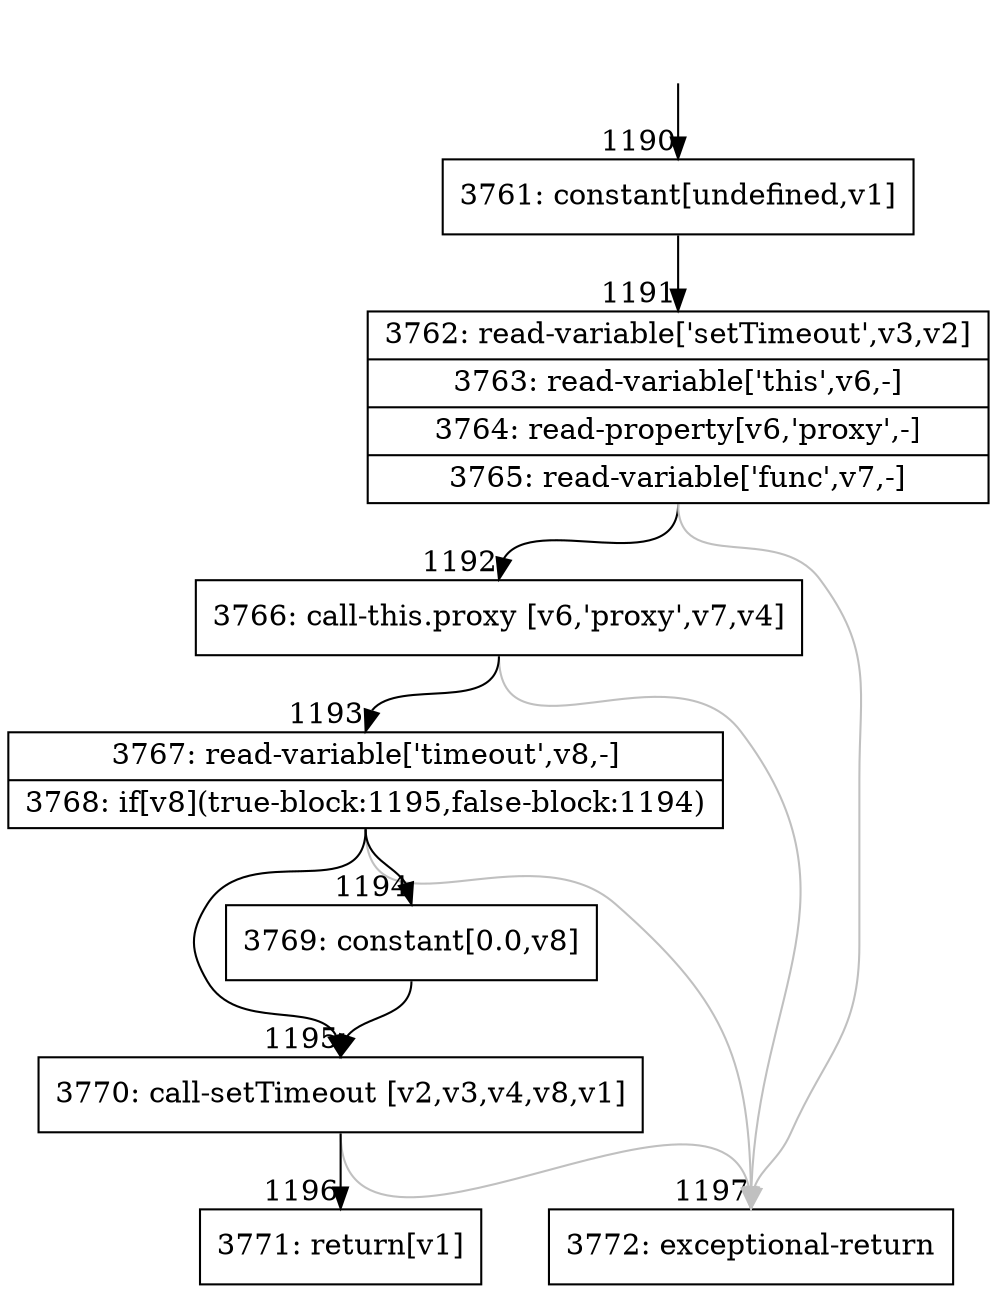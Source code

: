 digraph {
rankdir="TD"
BB_entry101[shape=none,label=""];
BB_entry101 -> BB1190 [tailport=s, headport=n, headlabel="    1190"]
BB1190 [shape=record label="{3761: constant[undefined,v1]}" ] 
BB1190 -> BB1191 [tailport=s, headport=n, headlabel="      1191"]
BB1191 [shape=record label="{3762: read-variable['setTimeout',v3,v2]|3763: read-variable['this',v6,-]|3764: read-property[v6,'proxy',-]|3765: read-variable['func',v7,-]}" ] 
BB1191 -> BB1192 [tailport=s, headport=n, headlabel="      1192"]
BB1191 -> BB1197 [tailport=s, headport=n, color=gray, headlabel="      1197"]
BB1192 [shape=record label="{3766: call-this.proxy [v6,'proxy',v7,v4]}" ] 
BB1192 -> BB1193 [tailport=s, headport=n, headlabel="      1193"]
BB1192 -> BB1197 [tailport=s, headport=n, color=gray]
BB1193 [shape=record label="{3767: read-variable['timeout',v8,-]|3768: if[v8](true-block:1195,false-block:1194)}" ] 
BB1193 -> BB1195 [tailport=s, headport=n, headlabel="      1195"]
BB1193 -> BB1194 [tailport=s, headport=n, headlabel="      1194"]
BB1193 -> BB1197 [tailport=s, headport=n, color=gray]
BB1194 [shape=record label="{3769: constant[0.0,v8]}" ] 
BB1194 -> BB1195 [tailport=s, headport=n]
BB1195 [shape=record label="{3770: call-setTimeout [v2,v3,v4,v8,v1]}" ] 
BB1195 -> BB1196 [tailport=s, headport=n, headlabel="      1196"]
BB1195 -> BB1197 [tailport=s, headport=n, color=gray]
BB1196 [shape=record label="{3771: return[v1]}" ] 
BB1197 [shape=record label="{3772: exceptional-return}" ] 
//#$~ 994
}
